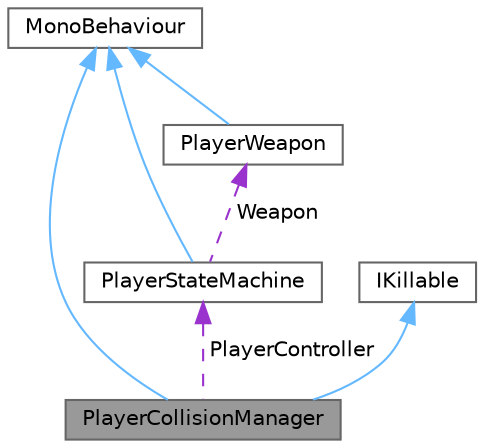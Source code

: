 digraph "PlayerCollisionManager"
{
 // LATEX_PDF_SIZE
  bgcolor="transparent";
  edge [fontname=Helvetica,fontsize=10,labelfontname=Helvetica,labelfontsize=10];
  node [fontname=Helvetica,fontsize=10,shape=box,height=0.2,width=0.4];
  Node1 [label="PlayerCollisionManager",height=0.2,width=0.4,color="gray40", fillcolor="grey60", style="filled", fontcolor="black",tooltip=" "];
  Node2 -> Node1 [dir="back",color="steelblue1",style="solid"];
  Node2 [label="MonoBehaviour",height=0.2,width=0.4,color="gray40", fillcolor="white", style="filled",tooltip=" "];
  Node3 -> Node1 [dir="back",color="steelblue1",style="solid"];
  Node3 [label="IKillable",height=0.2,width=0.4,color="gray40", fillcolor="white", style="filled",URL="$interface_i_killable.html",tooltip=" "];
  Node4 -> Node1 [dir="back",color="darkorchid3",style="dashed",label=" PlayerController" ];
  Node4 [label="PlayerStateMachine",height=0.2,width=0.4,color="gray40", fillcolor="white", style="filled",URL="$class_player_state_machine.html",tooltip=" "];
  Node2 -> Node4 [dir="back",color="steelblue1",style="solid"];
  Node5 -> Node4 [dir="back",color="darkorchid3",style="dashed",label=" Weapon" ];
  Node5 [label="PlayerWeapon",height=0.2,width=0.4,color="gray40", fillcolor="white", style="filled",URL="$class_player_weapon.html",tooltip=" "];
  Node2 -> Node5 [dir="back",color="steelblue1",style="solid"];
}
